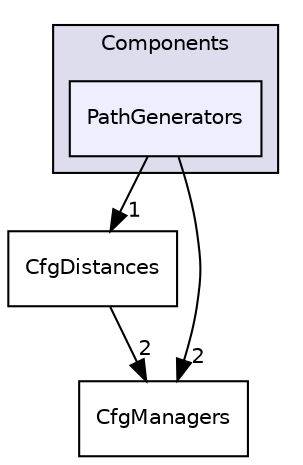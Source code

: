 digraph "PathGenerators" {
  bgcolor=transparent;
  compound=true
  node [ fontsize="10", fontname="Helvetica"];
  edge [ labelfontsize="10", labelfontname="Helvetica"];
  subgraph clusterdir_c610c8504d46288da7634b3c0b18263f {
    graph [ bgcolor="#ddddee", pencolor="black", label="Components" fontname="Helvetica", fontsize="10", URL="dir_c610c8504d46288da7634b3c0b18263f.html"]
  dir_a36d4b9cf780842c0d7bde9aab4f5508 [shape=box, label="PathGenerators", style="filled", fillcolor="#eeeeff", pencolor="black", URL="dir_a36d4b9cf780842c0d7bde9aab4f5508.html"];
  }
  dir_784ddbf7c1ed1a76650485de42ae54c1 [shape=box label="CfgDistances" URL="dir_784ddbf7c1ed1a76650485de42ae54c1.html"];
  dir_287bd8835421f289733732cbaa0cab18 [shape=box label="CfgManagers" URL="dir_287bd8835421f289733732cbaa0cab18.html"];
  dir_784ddbf7c1ed1a76650485de42ae54c1->dir_287bd8835421f289733732cbaa0cab18 [headlabel="2", labeldistance=1.5 headhref="dir_000006_000003.html"];
  dir_a36d4b9cf780842c0d7bde9aab4f5508->dir_784ddbf7c1ed1a76650485de42ae54c1 [headlabel="1", labeldistance=1.5 headhref="dir_000017_000006.html"];
  dir_a36d4b9cf780842c0d7bde9aab4f5508->dir_287bd8835421f289733732cbaa0cab18 [headlabel="2", labeldistance=1.5 headhref="dir_000017_000003.html"];
}
